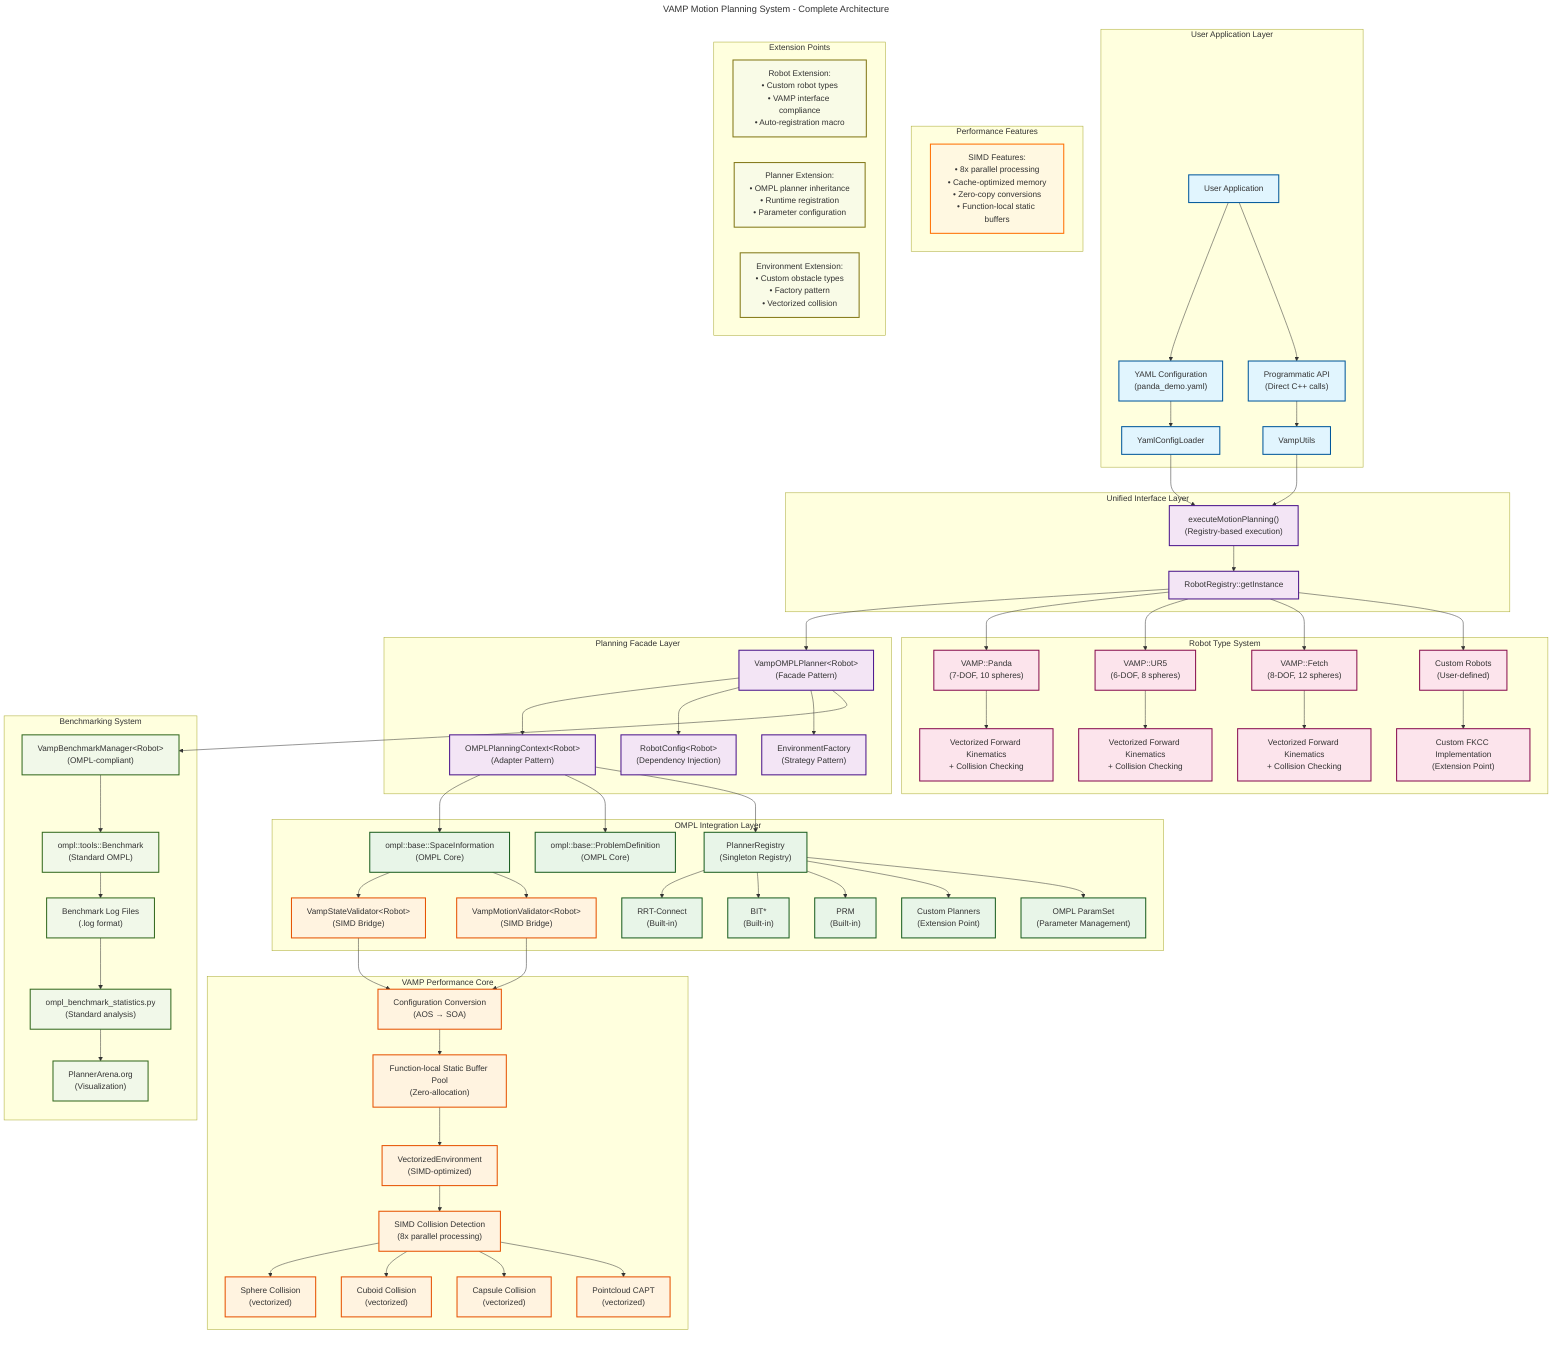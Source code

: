 ---
title: "VAMP Motion Planning System - Complete Architecture"
---
graph TB
    %% User Interface Layer
    subgraph "User Application Layer"
        A[User Application] --> B["YAML Configuration<br/>(panda_demo.yaml)"]
        A --> C["Programmatic API<br/>(Direct C++ calls)"]
        B --> YL[YamlConfigLoader]
        C --> VU[VampUtils]
    end
    
    %% Unified Interface Layer
    subgraph "Unified Interface Layer"
        YL --> ER["executeMotionPlanning()<br/>(Registry-based execution)"]
        VU --> ER
        ER --> RR[RobotRegistry::getInstance]
    end
    
    %% Planning Facade Layer
    subgraph "Planning Facade Layer"
        RR --> VOP["VampOMPLPlanner&lt;Robot&gt;<br/>(Facade Pattern)"]
        VOP --> OPC["OMPLPlanningContext&lt;Robot&gt;<br/>(Adapter Pattern)"]
        VOP --> RC["RobotConfig&lt;Robot&gt;<br/>(Dependency Injection)"]
        VOP --> EF["EnvironmentFactory<br/>(Strategy Pattern)"]
    end
    
    %% OMPL Integration Layer
    subgraph "OMPL Integration Layer"
        OPC --> SI["ompl::base::SpaceInformation<br/>(OMPL Core)"]
        OPC --> PD["ompl::base::ProblemDefinition<br/>(OMPL Core)"]
        OPC --> PR["PlannerRegistry<br/>(Singleton Registry)"]
        
        SI --> VSV["VampStateValidator&lt;Robot&gt;<br/>(SIMD Bridge)"]
        SI --> VMV["VampMotionValidator&lt;Robot&gt;<br/>(SIMD Bridge)"]
        
        PR --> OP1["RRT-Connect<br/>(Built-in)"]
        PR --> OP2["BIT*<br/>(Built-in)"]
        PR --> OP3["PRM<br/>(Built-in)"]
        PR --> OPN["Custom Planners<br/>(Extension Point)"]
        
        PR --> PM["OMPL ParamSet<br/>(Parameter Management)"]
    end
    
    %% VAMP Performance Core
    subgraph "VAMP Performance Core"
        VSV --> CC["Configuration Conversion<br/>(AOS → SOA)"]
        VMV --> CC
        CC --> TLB["Function-local Static Buffer Pool<br/>(Zero-allocation)"]
        TLB --> VE["VectorizedEnvironment<br/>(SIMD-optimized)"]
        
        VE --> SC["SIMD Collision Detection<br/>(8x parallel processing)"]
        SC --> SPHERE["Sphere Collision<br/>(vectorized)"]
        SC --> CUBOID["Cuboid Collision<br/>(vectorized)"]
        SC --> CAPSULE["Capsule Collision<br/>(vectorized)"]
        SC --> CLOUD["Pointcloud CAPT<br/>(vectorized)"]
    end
    
    %% Robot Type System
    subgraph "Robot Type System"
        RR --> RT1["VAMP::Panda<br/>(7-DOF, 10 spheres)"]
        RR --> RT2["VAMP::UR5<br/>(6-DOF, 8 spheres)"]
        RR --> RT3["VAMP::Fetch<br/>(8-DOF, 12 spheres)"]
        RR --> RTC["Custom Robots<br/>(User-defined)"]
        
        RT1 --> FKCC1["Vectorized Forward Kinematics<br/>+ Collision Checking"]
        RT2 --> FKCC2["Vectorized Forward Kinematics<br/>+ Collision Checking"]
        RT3 --> FKCC3["Vectorized Forward Kinematics<br/>+ Collision Checking"]
        RTC --> FKCCC["Custom FKCC Implementation<br/>(Extension Point)"]
    end
    
    %% Benchmarking System
    subgraph "Benchmarking System"
        VOP --> VBM["VampBenchmarkManager&lt;Robot&gt;<br/>(OMPL-compliant)"]
        VBM --> OB["ompl::tools::Benchmark<br/>(Standard OMPL)"]
        OB --> BL["Benchmark Log Files<br/>(.log format)"]
        BL --> OBS["ompl_benchmark_statistics.py<br/>(Standard analysis)"]
        OBS --> PA["PlannerArena.org<br/>(Visualization)"]
    end
    
    %% Performance Features
    subgraph "Performance Features"
        SIMD_FEAT["SIMD Features:<br/>• 8x parallel processing<br/>• Cache-optimized memory<br/>• Zero-copy conversions<br/>• Function-local static buffers"]
    end
    
    %% Extension Points
    subgraph "Extension Points"
        EXT_ROBOT["Robot Extension:<br/>• Custom robot types<br/>• VAMP interface compliance<br/>• Auto-registration macro"]
        EXT_PLAN["Planner Extension:<br/>• OMPL planner inheritance<br/>• Runtime registration<br/>• Parameter configuration"]
        EXT_ENV["Environment Extension:<br/>• Custom obstacle types<br/>• Factory pattern<br/>• Vectorized collision"]
    end
    
    %% Style definitions
    classDef userLayer fill:#e1f5fe,stroke:#01579b,stroke-width:2px
    classDef facadeLayer fill:#f3e5f5,stroke:#4a148c,stroke-width:2px
    classDef omplLayer fill:#e8f5e8,stroke:#1b5e20,stroke-width:2px
    classDef vampLayer fill:#fff3e0,stroke:#e65100,stroke-width:2px
    classDef robotLayer fill:#fce4ec,stroke:#880e4f,stroke-width:2px
    classDef benchLayer fill:#f1f8e9,stroke:#33691e,stroke-width:2px
    classDef perfLayer fill:#fff8e1,stroke:#ff6f00,stroke-width:2px
    classDef extLayer fill:#f9fbe7,stroke:#827717,stroke-width:2px
    
    %% Apply styles
    class A,B,C,YL,VU userLayer
    class ER,RR,VOP,OPC,RC,EF facadeLayer
    class SI,PD,PR,OP1,OP2,OP3,OPN,PM omplLayer
    class VSV,VMV,CC,TLB,VE,SC,SPHERE,CUBOID,CAPSULE,CLOUD vampLayer
    class RT1,RT2,RT3,RTC,FKCC1,FKCC2,FKCC3,FKCCC robotLayer
    class VBM,OB,BL,OBS,PA benchLayer
    class SIMD_FEAT perfLayer
    class EXT_ROBOT,EXT_PLAN,EXT_ENV extLayer